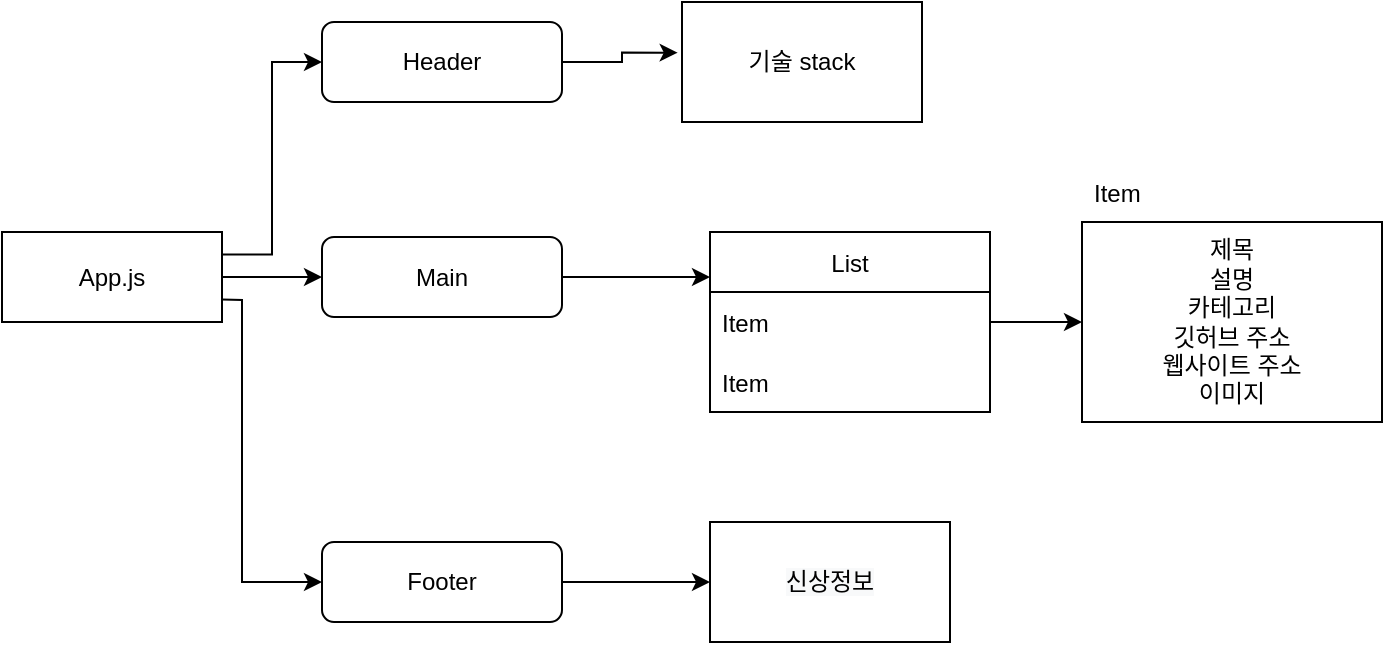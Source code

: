 <mxfile version="15.5.5" type="github">
  <diagram id="C5RBs43oDa-KdzZeNtuy" name="Page-1">
    <mxGraphModel dx="788" dy="443" grid="1" gridSize="10" guides="1" tooltips="1" connect="1" arrows="1" fold="1" page="1" pageScale="1" pageWidth="827" pageHeight="1169" math="0" shadow="0">
      <root>
        <mxCell id="WIyWlLk6GJQsqaUBKTNV-0" />
        <mxCell id="WIyWlLk6GJQsqaUBKTNV-1" parent="WIyWlLk6GJQsqaUBKTNV-0" />
        <mxCell id="EhZC0eHGlaMjTjUb00YY-17" style="edgeStyle=orthogonalEdgeStyle;rounded=0;orthogonalLoop=1;jettySize=auto;html=1;exitX=1;exitY=0.5;exitDx=0;exitDy=0;entryX=-0.018;entryY=0.422;entryDx=0;entryDy=0;entryPerimeter=0;" edge="1" parent="WIyWlLk6GJQsqaUBKTNV-1" source="WIyWlLk6GJQsqaUBKTNV-3" target="EhZC0eHGlaMjTjUb00YY-2">
          <mxGeometry relative="1" as="geometry" />
        </mxCell>
        <mxCell id="WIyWlLk6GJQsqaUBKTNV-3" value="Header" style="rounded=1;whiteSpace=wrap;html=1;fontSize=12;glass=0;strokeWidth=1;shadow=0;" parent="WIyWlLk6GJQsqaUBKTNV-1" vertex="1">
          <mxGeometry x="160" y="90" width="120" height="40" as="geometry" />
        </mxCell>
        <mxCell id="EhZC0eHGlaMjTjUb00YY-18" style="edgeStyle=orthogonalEdgeStyle;rounded=0;orthogonalLoop=1;jettySize=auto;html=1;exitX=1;exitY=0.5;exitDx=0;exitDy=0;entryX=0;entryY=0.25;entryDx=0;entryDy=0;" edge="1" parent="WIyWlLk6GJQsqaUBKTNV-1" source="EhZC0eHGlaMjTjUb00YY-0" target="EhZC0eHGlaMjTjUb00YY-6">
          <mxGeometry relative="1" as="geometry" />
        </mxCell>
        <mxCell id="EhZC0eHGlaMjTjUb00YY-0" value="Main" style="rounded=1;whiteSpace=wrap;html=1;fontSize=12;glass=0;strokeWidth=1;shadow=0;" vertex="1" parent="WIyWlLk6GJQsqaUBKTNV-1">
          <mxGeometry x="160" y="197.5" width="120" height="40" as="geometry" />
        </mxCell>
        <mxCell id="EhZC0eHGlaMjTjUb00YY-19" style="edgeStyle=orthogonalEdgeStyle;rounded=0;orthogonalLoop=1;jettySize=auto;html=1;exitX=1;exitY=0.5;exitDx=0;exitDy=0;entryX=0;entryY=0.5;entryDx=0;entryDy=0;" edge="1" parent="WIyWlLk6GJQsqaUBKTNV-1" source="EhZC0eHGlaMjTjUb00YY-1" target="EhZC0eHGlaMjTjUb00YY-12">
          <mxGeometry relative="1" as="geometry" />
        </mxCell>
        <mxCell id="EhZC0eHGlaMjTjUb00YY-1" value="Footer" style="rounded=1;whiteSpace=wrap;html=1;fontSize=12;glass=0;strokeWidth=1;shadow=0;" vertex="1" parent="WIyWlLk6GJQsqaUBKTNV-1">
          <mxGeometry x="160" y="350" width="120" height="40" as="geometry" />
        </mxCell>
        <mxCell id="EhZC0eHGlaMjTjUb00YY-2" value="기술 stack&lt;br&gt;" style="rounded=0;whiteSpace=wrap;html=1;" vertex="1" parent="WIyWlLk6GJQsqaUBKTNV-1">
          <mxGeometry x="340" y="80" width="120" height="60" as="geometry" />
        </mxCell>
        <mxCell id="EhZC0eHGlaMjTjUb00YY-20" style="edgeStyle=orthogonalEdgeStyle;rounded=0;orthogonalLoop=1;jettySize=auto;html=1;exitX=1;exitY=0.5;exitDx=0;exitDy=0;entryX=0;entryY=0.5;entryDx=0;entryDy=0;" edge="1" parent="WIyWlLk6GJQsqaUBKTNV-1" source="EhZC0eHGlaMjTjUb00YY-6" target="EhZC0eHGlaMjTjUb00YY-11">
          <mxGeometry relative="1" as="geometry" />
        </mxCell>
        <mxCell id="EhZC0eHGlaMjTjUb00YY-6" value="List" style="swimlane;fontStyle=0;childLayout=stackLayout;horizontal=1;startSize=30;horizontalStack=0;resizeParent=1;resizeParentMax=0;resizeLast=0;collapsible=1;marginBottom=0;" vertex="1" parent="WIyWlLk6GJQsqaUBKTNV-1">
          <mxGeometry x="354" y="195" width="140" height="90" as="geometry" />
        </mxCell>
        <mxCell id="EhZC0eHGlaMjTjUb00YY-7" value="Item" style="text;strokeColor=none;fillColor=none;align=left;verticalAlign=middle;spacingLeft=4;spacingRight=4;overflow=hidden;points=[[0,0.5],[1,0.5]];portConstraint=eastwest;rotatable=0;" vertex="1" parent="EhZC0eHGlaMjTjUb00YY-6">
          <mxGeometry y="30" width="140" height="30" as="geometry" />
        </mxCell>
        <mxCell id="EhZC0eHGlaMjTjUb00YY-9" value="Item" style="text;strokeColor=none;fillColor=none;align=left;verticalAlign=middle;spacingLeft=4;spacingRight=4;overflow=hidden;points=[[0,0.5],[1,0.5]];portConstraint=eastwest;rotatable=0;" vertex="1" parent="EhZC0eHGlaMjTjUb00YY-6">
          <mxGeometry y="60" width="140" height="30" as="geometry" />
        </mxCell>
        <mxCell id="EhZC0eHGlaMjTjUb00YY-11" value="제목&lt;br&gt;설명&lt;br&gt;카테고리&lt;br&gt;깃허브 주소&lt;br&gt;웹사이트 주소&lt;br&gt;이미지" style="rounded=0;whiteSpace=wrap;html=1;" vertex="1" parent="WIyWlLk6GJQsqaUBKTNV-1">
          <mxGeometry x="540" y="190" width="150" height="100" as="geometry" />
        </mxCell>
        <mxCell id="EhZC0eHGlaMjTjUb00YY-8" value="Item" style="text;strokeColor=none;fillColor=none;align=left;verticalAlign=middle;spacingLeft=4;spacingRight=4;overflow=hidden;points=[[0,0.5],[1,0.5]];portConstraint=eastwest;rotatable=0;" vertex="1" parent="WIyWlLk6GJQsqaUBKTNV-1">
          <mxGeometry x="540" y="160" width="140" height="30" as="geometry" />
        </mxCell>
        <mxCell id="EhZC0eHGlaMjTjUb00YY-12" value="&lt;meta charset=&quot;utf-8&quot;&gt;&lt;span style=&quot;color: rgb(0, 0, 0); font-family: helvetica; font-size: 12px; font-style: normal; font-weight: 400; letter-spacing: normal; text-align: center; text-indent: 0px; text-transform: none; word-spacing: 0px; background-color: rgb(248, 249, 250); display: inline; float: none;&quot;&gt;신상정보&lt;/span&gt;" style="rounded=0;whiteSpace=wrap;html=1;" vertex="1" parent="WIyWlLk6GJQsqaUBKTNV-1">
          <mxGeometry x="354" y="340" width="120" height="60" as="geometry" />
        </mxCell>
        <mxCell id="EhZC0eHGlaMjTjUb00YY-14" style="edgeStyle=orthogonalEdgeStyle;rounded=0;orthogonalLoop=1;jettySize=auto;html=1;exitX=1;exitY=0.25;exitDx=0;exitDy=0;entryX=0;entryY=0.5;entryDx=0;entryDy=0;" edge="1" parent="WIyWlLk6GJQsqaUBKTNV-1" source="EhZC0eHGlaMjTjUb00YY-13" target="WIyWlLk6GJQsqaUBKTNV-3">
          <mxGeometry relative="1" as="geometry" />
        </mxCell>
        <mxCell id="EhZC0eHGlaMjTjUb00YY-15" style="edgeStyle=orthogonalEdgeStyle;rounded=0;orthogonalLoop=1;jettySize=auto;html=1;exitX=1;exitY=0.5;exitDx=0;exitDy=0;entryX=0;entryY=0.5;entryDx=0;entryDy=0;" edge="1" parent="WIyWlLk6GJQsqaUBKTNV-1" source="EhZC0eHGlaMjTjUb00YY-13" target="EhZC0eHGlaMjTjUb00YY-0">
          <mxGeometry relative="1" as="geometry" />
        </mxCell>
        <mxCell id="EhZC0eHGlaMjTjUb00YY-13" value="App.js" style="rounded=0;whiteSpace=wrap;html=1;" vertex="1" parent="WIyWlLk6GJQsqaUBKTNV-1">
          <mxGeometry y="195" width="110" height="45" as="geometry" />
        </mxCell>
        <mxCell id="EhZC0eHGlaMjTjUb00YY-16" value="" style="endArrow=classic;html=1;rounded=0;exitX=1;exitY=0.75;exitDx=0;exitDy=0;entryX=0;entryY=0.5;entryDx=0;entryDy=0;" edge="1" parent="WIyWlLk6GJQsqaUBKTNV-1" source="EhZC0eHGlaMjTjUb00YY-13" target="EhZC0eHGlaMjTjUb00YY-1">
          <mxGeometry width="50" height="50" relative="1" as="geometry">
            <mxPoint x="130" y="320" as="sourcePoint" />
            <mxPoint x="180" y="270" as="targetPoint" />
            <Array as="points">
              <mxPoint x="120" y="229" />
              <mxPoint x="120" y="370" />
            </Array>
          </mxGeometry>
        </mxCell>
      </root>
    </mxGraphModel>
  </diagram>
</mxfile>
